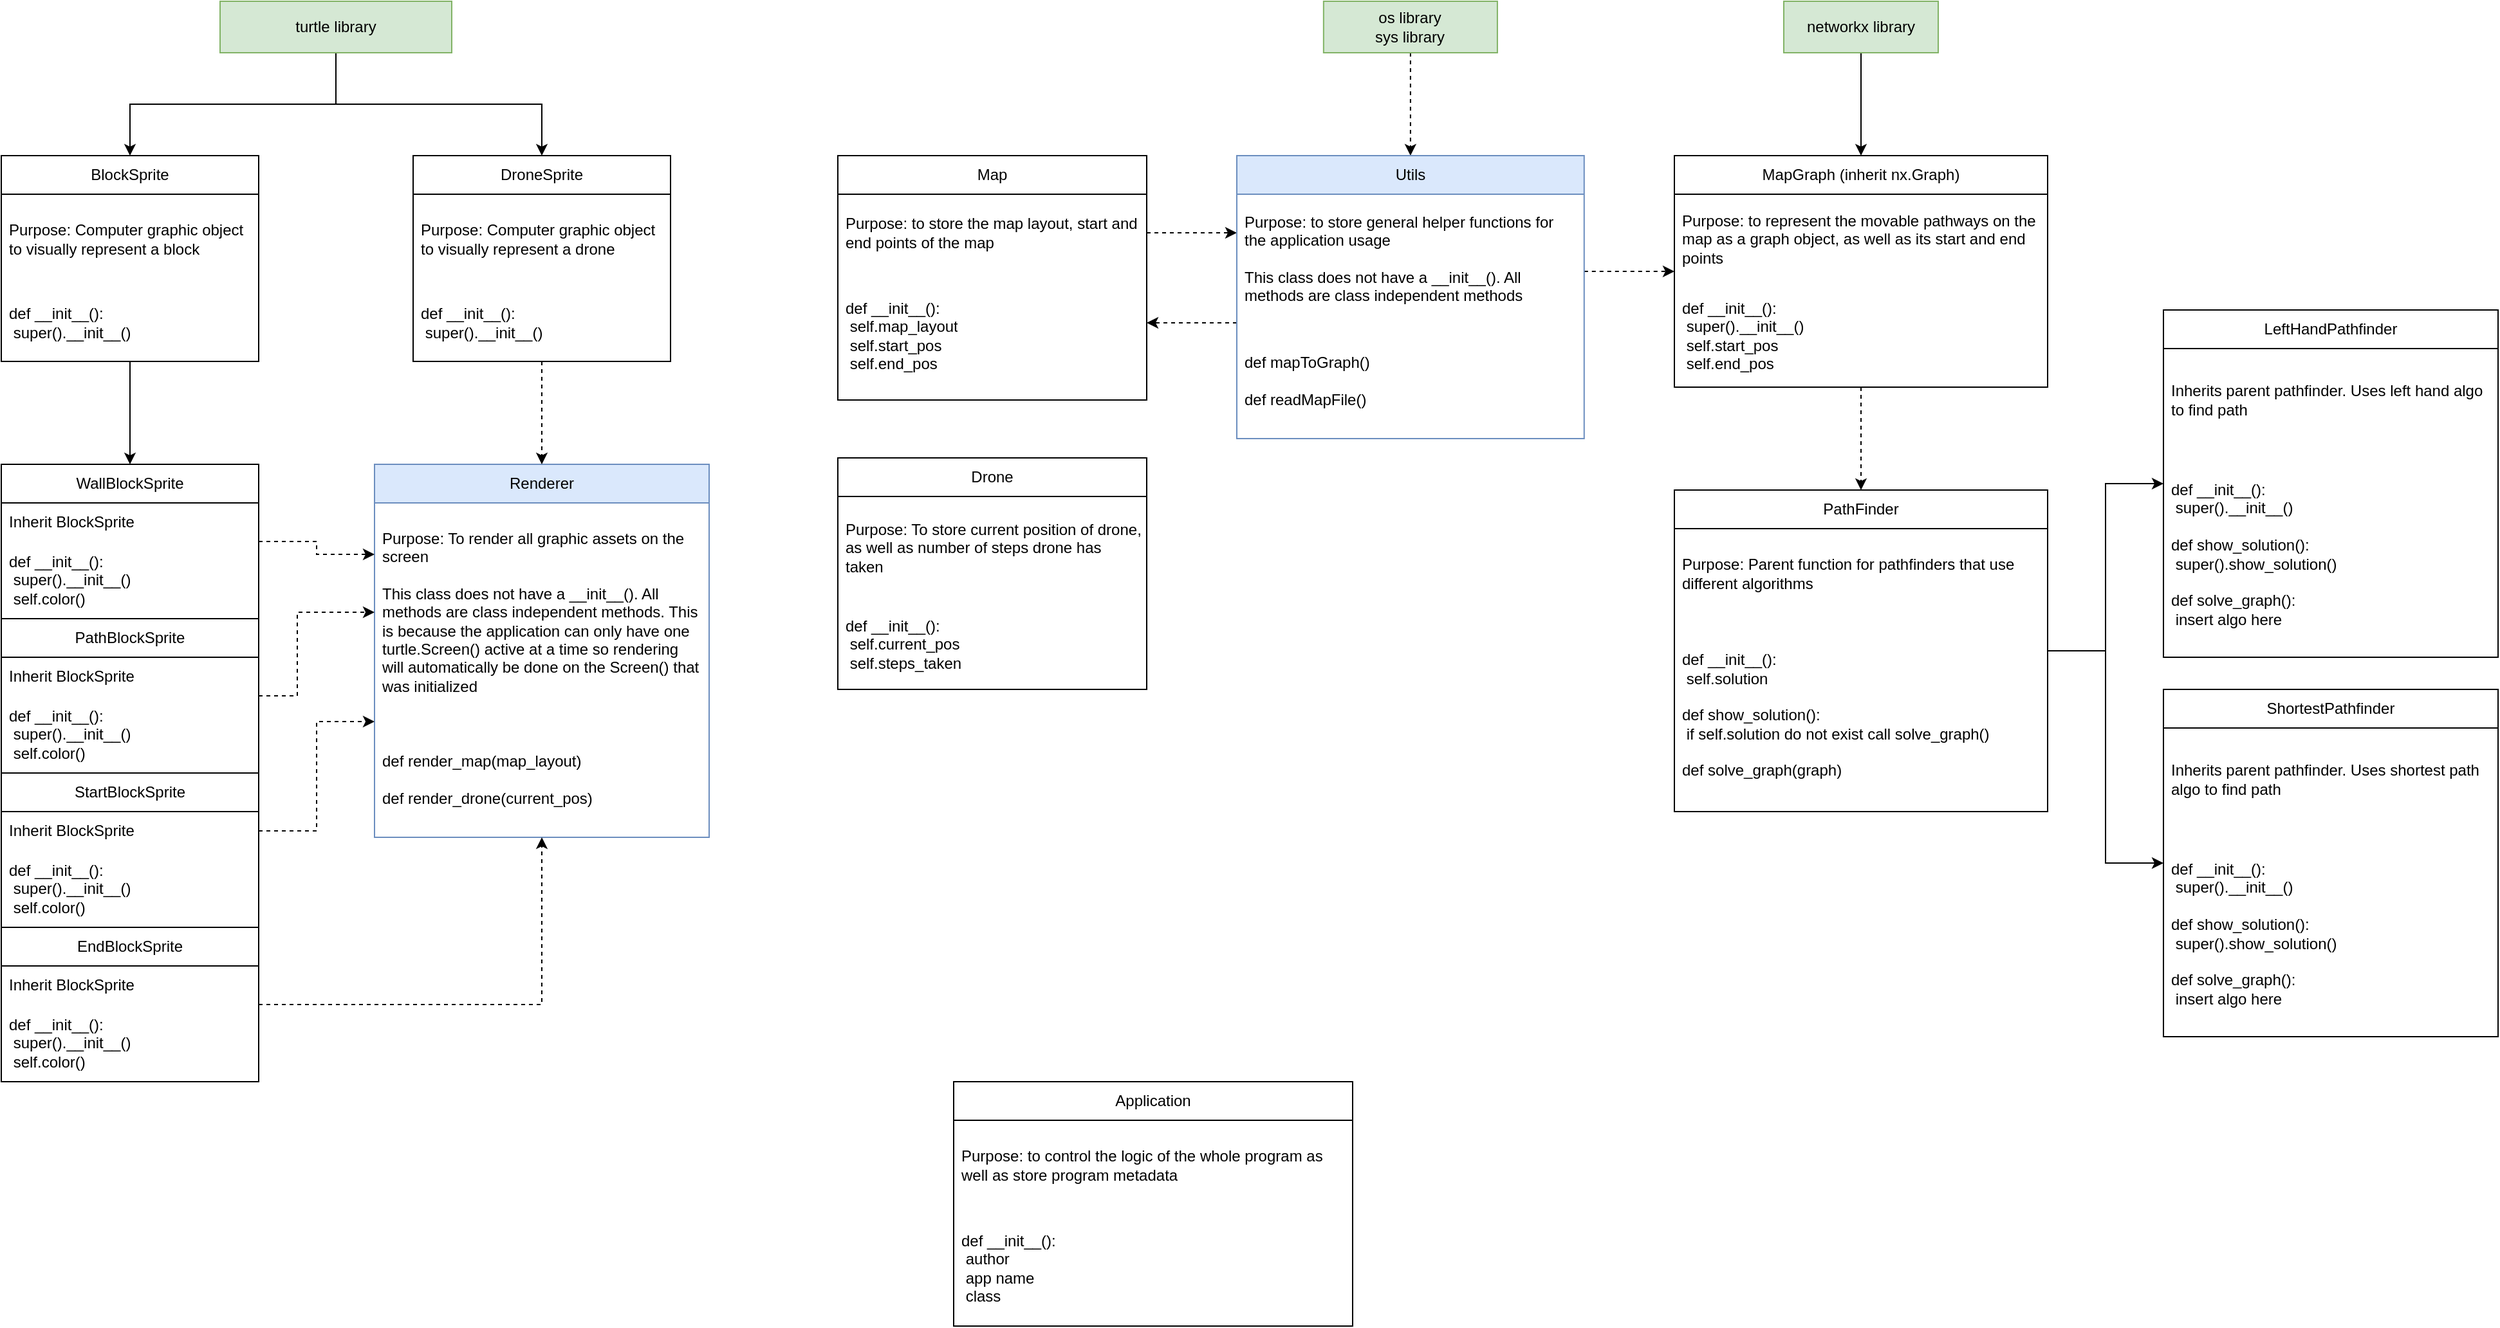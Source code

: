 <mxfile version="20.8.11" type="github" pages="3">
  <diagram id="C5RBs43oDa-KdzZeNtuy" name="Class Design">
    <mxGraphModel dx="2004" dy="1082" grid="1" gridSize="10" guides="1" tooltips="1" connect="1" arrows="1" fold="1" page="1" pageScale="1" pageWidth="2336" pageHeight="1654" math="0" shadow="0">
      <root>
        <mxCell id="WIyWlLk6GJQsqaUBKTNV-0" />
        <mxCell id="WIyWlLk6GJQsqaUBKTNV-1" parent="WIyWlLk6GJQsqaUBKTNV-0" />
        <mxCell id="vD4cvlfS7zfxwfo6U6s2-16" style="edgeStyle=orthogonalEdgeStyle;rounded=0;orthogonalLoop=1;jettySize=auto;html=1;" edge="1" parent="WIyWlLk6GJQsqaUBKTNV-1" source="dQ57IdhiGYJqUYmVvskk-5" target="64Xpcqo6hRMuvh9icXLn-0">
          <mxGeometry relative="1" as="geometry" />
        </mxCell>
        <mxCell id="uCqwbNBmqY_bpqWK9Ru8-3" style="edgeStyle=orthogonalEdgeStyle;rounded=0;orthogonalLoop=1;jettySize=auto;html=1;" edge="1" parent="WIyWlLk6GJQsqaUBKTNV-1" source="dQ57IdhiGYJqUYmVvskk-5" target="uCqwbNBmqY_bpqWK9Ru8-0">
          <mxGeometry relative="1" as="geometry" />
        </mxCell>
        <mxCell id="dQ57IdhiGYJqUYmVvskk-5" value="turtle library" style="rounded=0;whiteSpace=wrap;html=1;fillColor=#d5e8d4;strokeColor=#82b366;" parent="WIyWlLk6GJQsqaUBKTNV-1" vertex="1">
          <mxGeometry x="210" y="40" width="180" height="40" as="geometry" />
        </mxCell>
        <mxCell id="pP4sysXfX_SifiGV4ZdW-8" style="edgeStyle=orthogonalEdgeStyle;rounded=0;orthogonalLoop=1;jettySize=auto;html=1;dashed=1;" parent="WIyWlLk6GJQsqaUBKTNV-1" source="dQ57IdhiGYJqUYmVvskk-13" target="pP4sysXfX_SifiGV4ZdW-3" edge="1">
          <mxGeometry relative="1" as="geometry">
            <Array as="points">
              <mxPoint x="950" y="220" />
              <mxPoint x="950" y="220" />
            </Array>
          </mxGeometry>
        </mxCell>
        <mxCell id="dQ57IdhiGYJqUYmVvskk-13" value="Map" style="swimlane;fontStyle=0;childLayout=stackLayout;horizontal=1;startSize=30;horizontalStack=0;resizeParent=1;resizeParentMax=0;resizeLast=0;collapsible=1;marginBottom=0;whiteSpace=wrap;html=1;" parent="WIyWlLk6GJQsqaUBKTNV-1" vertex="1">
          <mxGeometry x="690" y="160" width="240" height="190" as="geometry" />
        </mxCell>
        <mxCell id="dQ57IdhiGYJqUYmVvskk-14" value="Purpose: to store the map layout, start and end points of the map" style="text;strokeColor=none;fillColor=none;align=left;verticalAlign=middle;spacingLeft=4;spacingRight=4;overflow=hidden;points=[[0,0.5],[1,0.5]];portConstraint=eastwest;rotatable=0;whiteSpace=wrap;html=1;" parent="dQ57IdhiGYJqUYmVvskk-13" vertex="1">
          <mxGeometry y="30" width="240" height="60" as="geometry" />
        </mxCell>
        <mxCell id="dQ57IdhiGYJqUYmVvskk-21" value="def __init__():&lt;br&gt;&lt;span style=&quot;white-space: pre;&quot;&gt;	&lt;/span&gt;self.map_layout&lt;br&gt;&lt;span style=&quot;white-space: pre;&quot;&gt;	&lt;/span&gt;self.start_pos&lt;br&gt;&lt;span style=&quot;white-space: pre;&quot;&gt;	&lt;/span&gt;self.end_pos&lt;br&gt;" style="text;strokeColor=none;fillColor=none;align=left;verticalAlign=middle;spacingLeft=4;spacingRight=4;overflow=hidden;points=[[0,0.5],[1,0.5]];portConstraint=eastwest;rotatable=0;whiteSpace=wrap;html=1;" parent="dQ57IdhiGYJqUYmVvskk-13" vertex="1">
          <mxGeometry y="90" width="240" height="100" as="geometry" />
        </mxCell>
        <mxCell id="vD4cvlfS7zfxwfo6U6s2-6" style="edgeStyle=orthogonalEdgeStyle;rounded=0;orthogonalLoop=1;jettySize=auto;html=1;" edge="1" parent="WIyWlLk6GJQsqaUBKTNV-1" source="dQ57IdhiGYJqUYmVvskk-32" target="vD4cvlfS7zfxwfo6U6s2-2">
          <mxGeometry relative="1" as="geometry" />
        </mxCell>
        <mxCell id="vD4cvlfS7zfxwfo6U6s2-10" style="edgeStyle=orthogonalEdgeStyle;rounded=0;orthogonalLoop=1;jettySize=auto;html=1;" edge="1" parent="WIyWlLk6GJQsqaUBKTNV-1" source="dQ57IdhiGYJqUYmVvskk-32" target="vD4cvlfS7zfxwfo6U6s2-7">
          <mxGeometry relative="1" as="geometry" />
        </mxCell>
        <mxCell id="dQ57IdhiGYJqUYmVvskk-32" value="PathFinder" style="swimlane;fontStyle=0;childLayout=stackLayout;horizontal=1;startSize=30;horizontalStack=0;resizeParent=1;resizeParentMax=0;resizeLast=0;collapsible=1;marginBottom=0;whiteSpace=wrap;html=1;" parent="WIyWlLk6GJQsqaUBKTNV-1" vertex="1">
          <mxGeometry x="1340" y="420" width="290" height="250" as="geometry" />
        </mxCell>
        <mxCell id="dQ57IdhiGYJqUYmVvskk-33" value="Purpose: Parent function for pathfinders that use different algorithms" style="text;strokeColor=none;fillColor=none;align=left;verticalAlign=middle;spacingLeft=4;spacingRight=4;overflow=hidden;points=[[0,0.5],[1,0.5]];portConstraint=eastwest;rotatable=0;whiteSpace=wrap;html=1;" parent="dQ57IdhiGYJqUYmVvskk-32" vertex="1">
          <mxGeometry y="30" width="290" height="70" as="geometry" />
        </mxCell>
        <mxCell id="dQ57IdhiGYJqUYmVvskk-35" value="def __init__():&lt;br&gt;&lt;span style=&quot;white-space: pre;&quot;&gt;	&lt;/span&gt;self.solution&lt;br&gt;&lt;br&gt;def show_solution():&lt;br&gt;&lt;span style=&quot;white-space: pre;&quot;&gt;	&lt;/span&gt;if self.solution do not exist call solve_graph()&lt;br&gt;&lt;br&gt;def solve_graph(graph)" style="text;strokeColor=none;fillColor=none;align=left;verticalAlign=middle;spacingLeft=4;spacingRight=4;overflow=hidden;points=[[0,0.5],[1,0.5]];portConstraint=eastwest;rotatable=0;whiteSpace=wrap;html=1;" parent="dQ57IdhiGYJqUYmVvskk-32" vertex="1">
          <mxGeometry y="100" width="290" height="150" as="geometry" />
        </mxCell>
        <mxCell id="7FqHwzOTrSw8YaoyhYBU-6" value="Application" style="swimlane;fontStyle=0;childLayout=stackLayout;horizontal=1;startSize=30;horizontalStack=0;resizeParent=1;resizeParentMax=0;resizeLast=0;collapsible=1;marginBottom=0;whiteSpace=wrap;html=1;" parent="WIyWlLk6GJQsqaUBKTNV-1" vertex="1">
          <mxGeometry x="780" y="880" width="310" height="190" as="geometry" />
        </mxCell>
        <mxCell id="7FqHwzOTrSw8YaoyhYBU-7" value="Purpose: to control the logic of the whole program as well as store program metadata" style="text;strokeColor=none;fillColor=none;align=left;verticalAlign=middle;spacingLeft=4;spacingRight=4;overflow=hidden;points=[[0,0.5],[1,0.5]];portConstraint=eastwest;rotatable=0;whiteSpace=wrap;html=1;" parent="7FqHwzOTrSw8YaoyhYBU-6" vertex="1">
          <mxGeometry y="30" width="310" height="70" as="geometry" />
        </mxCell>
        <mxCell id="7FqHwzOTrSw8YaoyhYBU-9" value="def __init__():&lt;br&gt;&lt;span style=&quot;white-space: pre;&quot;&gt; &lt;/span&gt;author&lt;br&gt;&lt;span style=&quot;white-space: pre;&quot;&gt; &lt;/span&gt;app name&lt;br&gt;&lt;span style=&quot;white-space: pre;&quot;&gt; &lt;/span&gt;class" style="text;strokeColor=none;fillColor=none;align=left;verticalAlign=middle;spacingLeft=4;spacingRight=4;overflow=hidden;points=[[0,0.5],[1,0.5]];portConstraint=eastwest;rotatable=0;whiteSpace=wrap;html=1;" parent="7FqHwzOTrSw8YaoyhYBU-6" vertex="1">
          <mxGeometry y="100" width="310" height="90" as="geometry" />
        </mxCell>
        <mxCell id="4WqTjVgoWAFysmVd5On_-0" style="edgeStyle=orthogonalEdgeStyle;rounded=0;orthogonalLoop=1;jettySize=auto;html=1;dashed=1;" parent="WIyWlLk6GJQsqaUBKTNV-1" source="QhIDpwn1hLKXuRbCtxrE-2" target="pP4sysXfX_SifiGV4ZdW-3" edge="1">
          <mxGeometry relative="1" as="geometry" />
        </mxCell>
        <mxCell id="QhIDpwn1hLKXuRbCtxrE-2" value="os library&lt;br&gt;sys library" style="rounded=0;whiteSpace=wrap;html=1;fillColor=#d5e8d4;strokeColor=#82b366;" parent="WIyWlLk6GJQsqaUBKTNV-1" vertex="1">
          <mxGeometry x="1067.42" y="40" width="135.05" height="40" as="geometry" />
        </mxCell>
        <mxCell id="pP4sysXfX_SifiGV4ZdW-2" style="edgeStyle=orthogonalEdgeStyle;rounded=0;orthogonalLoop=1;jettySize=auto;html=1;dashed=1;" parent="WIyWlLk6GJQsqaUBKTNV-1" source="4GmTz1bbVhYTWeWpqr6v-0" target="dQ57IdhiGYJqUYmVvskk-32" edge="1">
          <mxGeometry relative="1" as="geometry" />
        </mxCell>
        <mxCell id="4GmTz1bbVhYTWeWpqr6v-0" value="MapGraph (inherit nx.Graph)" style="swimlane;fontStyle=0;childLayout=stackLayout;horizontal=1;startSize=30;horizontalStack=0;resizeParent=1;resizeParentMax=0;resizeLast=0;collapsible=1;marginBottom=0;whiteSpace=wrap;html=1;" parent="WIyWlLk6GJQsqaUBKTNV-1" vertex="1">
          <mxGeometry x="1340" y="160" width="290" height="180" as="geometry" />
        </mxCell>
        <mxCell id="4GmTz1bbVhYTWeWpqr6v-1" value="Purpose: to represent the movable pathways on the map as a graph object, as well as its start and end points" style="text;strokeColor=none;fillColor=none;align=left;verticalAlign=middle;spacingLeft=4;spacingRight=4;overflow=hidden;points=[[0,0.5],[1,0.5]];portConstraint=eastwest;rotatable=0;whiteSpace=wrap;html=1;" parent="4GmTz1bbVhYTWeWpqr6v-0" vertex="1">
          <mxGeometry y="30" width="290" height="70" as="geometry" />
        </mxCell>
        <mxCell id="4GmTz1bbVhYTWeWpqr6v-3" value="def __init__():&lt;br&gt;&lt;span style=&quot;white-space: pre;&quot;&gt;	&lt;/span&gt;super().__init__()&lt;br&gt;&lt;span style=&quot;white-space: pre;&quot;&gt;	&lt;/span&gt;self.start_pos&lt;br&gt;&lt;span style=&quot;white-space: pre;&quot;&gt;	&lt;/span&gt;self.end_pos" style="text;strokeColor=none;fillColor=none;align=left;verticalAlign=middle;spacingLeft=4;spacingRight=4;overflow=hidden;points=[[0,0.5],[1,0.5]];portConstraint=eastwest;rotatable=0;whiteSpace=wrap;html=1;" parent="4GmTz1bbVhYTWeWpqr6v-0" vertex="1">
          <mxGeometry y="100" width="290" height="80" as="geometry" />
        </mxCell>
        <mxCell id="4GmTz1bbVhYTWeWpqr6v-9" style="edgeStyle=orthogonalEdgeStyle;rounded=0;orthogonalLoop=1;jettySize=auto;html=1;" parent="WIyWlLk6GJQsqaUBKTNV-1" source="4GmTz1bbVhYTWeWpqr6v-7" target="4GmTz1bbVhYTWeWpqr6v-0" edge="1">
          <mxGeometry relative="1" as="geometry" />
        </mxCell>
        <mxCell id="4GmTz1bbVhYTWeWpqr6v-7" value="networkx library" style="rounded=0;whiteSpace=wrap;html=1;fillColor=#d5e8d4;strokeColor=#82b366;" parent="WIyWlLk6GJQsqaUBKTNV-1" vertex="1">
          <mxGeometry x="1425" y="40" width="120" height="40" as="geometry" />
        </mxCell>
        <mxCell id="4WqTjVgoWAFysmVd5On_-5" style="edgeStyle=orthogonalEdgeStyle;rounded=0;orthogonalLoop=1;jettySize=auto;html=1;dashed=1;" parent="WIyWlLk6GJQsqaUBKTNV-1" source="pP4sysXfX_SifiGV4ZdW-3" target="dQ57IdhiGYJqUYmVvskk-13" edge="1">
          <mxGeometry relative="1" as="geometry">
            <Array as="points">
              <mxPoint x="940" y="290" />
              <mxPoint x="940" y="290" />
            </Array>
          </mxGeometry>
        </mxCell>
        <mxCell id="vD4cvlfS7zfxwfo6U6s2-11" style="edgeStyle=orthogonalEdgeStyle;rounded=0;orthogonalLoop=1;jettySize=auto;html=1;dashed=1;" edge="1" parent="WIyWlLk6GJQsqaUBKTNV-1" source="pP4sysXfX_SifiGV4ZdW-3" target="4GmTz1bbVhYTWeWpqr6v-0">
          <mxGeometry relative="1" as="geometry">
            <Array as="points">
              <mxPoint x="1290" y="250" />
              <mxPoint x="1290" y="250" />
            </Array>
          </mxGeometry>
        </mxCell>
        <mxCell id="pP4sysXfX_SifiGV4ZdW-3" value="Utils" style="swimlane;fontStyle=0;childLayout=stackLayout;horizontal=1;startSize=30;horizontalStack=0;resizeParent=1;resizeParentMax=0;resizeLast=0;collapsible=1;marginBottom=0;whiteSpace=wrap;html=1;fillColor=#dae8fc;strokeColor=#6c8ebf;" parent="WIyWlLk6GJQsqaUBKTNV-1" vertex="1">
          <mxGeometry x="1000" y="160" width="269.89" height="220" as="geometry" />
        </mxCell>
        <mxCell id="pP4sysXfX_SifiGV4ZdW-4" value="Purpose: to store general helper functions for the application usage&lt;br&gt;&lt;br&gt;This class does not have a __init__(). All methods are class independent methods&amp;nbsp;" style="text;strokeColor=none;fillColor=none;align=left;verticalAlign=middle;spacingLeft=4;spacingRight=4;overflow=hidden;points=[[0,0.5],[1,0.5]];portConstraint=eastwest;rotatable=0;whiteSpace=wrap;html=1;" parent="pP4sysXfX_SifiGV4ZdW-3" vertex="1">
          <mxGeometry y="30" width="269.89" height="100" as="geometry" />
        </mxCell>
        <mxCell id="pP4sysXfX_SifiGV4ZdW-6" value="def mapToGraph()&lt;br&gt;&lt;br&gt;def readMapFile()" style="text;strokeColor=none;fillColor=none;align=left;verticalAlign=middle;spacingLeft=4;spacingRight=4;overflow=hidden;points=[[0,0.5],[1,0.5]];portConstraint=eastwest;rotatable=0;whiteSpace=wrap;html=1;" parent="pP4sysXfX_SifiGV4ZdW-3" vertex="1">
          <mxGeometry y="130" width="269.89" height="90" as="geometry" />
        </mxCell>
        <mxCell id="p4f37nbrvAOXK8jnJMtT-17" style="edgeStyle=orthogonalEdgeStyle;rounded=0;orthogonalLoop=1;jettySize=auto;html=1;" edge="1" parent="WIyWlLk6GJQsqaUBKTNV-1" source="64Xpcqo6hRMuvh9icXLn-0" target="p4f37nbrvAOXK8jnJMtT-4">
          <mxGeometry relative="1" as="geometry" />
        </mxCell>
        <mxCell id="64Xpcqo6hRMuvh9icXLn-0" value="BlockSprite" style="swimlane;fontStyle=0;childLayout=stackLayout;horizontal=1;startSize=30;horizontalStack=0;resizeParent=1;resizeParentMax=0;resizeLast=0;collapsible=1;marginBottom=0;whiteSpace=wrap;html=1;" parent="WIyWlLk6GJQsqaUBKTNV-1" vertex="1">
          <mxGeometry x="40" y="160" width="200" height="160" as="geometry" />
        </mxCell>
        <mxCell id="64Xpcqo6hRMuvh9icXLn-1" value="Purpose: Computer graphic object to visually represent a block" style="text;strokeColor=none;fillColor=none;align=left;verticalAlign=middle;spacingLeft=4;spacingRight=4;overflow=hidden;points=[[0,0.5],[1,0.5]];portConstraint=eastwest;rotatable=0;whiteSpace=wrap;html=1;" parent="64Xpcqo6hRMuvh9icXLn-0" vertex="1">
          <mxGeometry y="30" width="200" height="70" as="geometry" />
        </mxCell>
        <mxCell id="64Xpcqo6hRMuvh9icXLn-3" value="def __init__():&lt;br&gt;&lt;span style=&quot;white-space: pre;&quot;&gt;	&lt;/span&gt;super().__init__()" style="text;strokeColor=none;fillColor=none;align=left;verticalAlign=middle;spacingLeft=4;spacingRight=4;overflow=hidden;points=[[0,0.5],[1,0.5]];portConstraint=eastwest;rotatable=0;whiteSpace=wrap;html=1;" parent="64Xpcqo6hRMuvh9icXLn-0" vertex="1">
          <mxGeometry y="100" width="200" height="60" as="geometry" />
        </mxCell>
        <mxCell id="vD4cvlfS7zfxwfo6U6s2-2" value="LeftHandPathfinder" style="swimlane;fontStyle=0;childLayout=stackLayout;horizontal=1;startSize=30;horizontalStack=0;resizeParent=1;resizeParentMax=0;resizeLast=0;collapsible=1;marginBottom=0;whiteSpace=wrap;html=1;" vertex="1" parent="WIyWlLk6GJQsqaUBKTNV-1">
          <mxGeometry x="1720.0" y="280" width="260" height="270" as="geometry" />
        </mxCell>
        <mxCell id="vD4cvlfS7zfxwfo6U6s2-5" value="Inherits parent pathfinder. Uses left hand algo to find path" style="text;strokeColor=none;fillColor=none;align=left;verticalAlign=middle;spacingLeft=4;spacingRight=4;overflow=hidden;points=[[0,0.5],[1,0.5]];portConstraint=eastwest;rotatable=0;whiteSpace=wrap;html=1;" vertex="1" parent="vD4cvlfS7zfxwfo6U6s2-2">
          <mxGeometry y="30" width="260" height="80" as="geometry" />
        </mxCell>
        <mxCell id="vD4cvlfS7zfxwfo6U6s2-3" value="def __init__():&lt;br&gt;&lt;span style=&quot;white-space: pre;&quot;&gt;	&lt;/span&gt;super().__init__()&lt;br&gt;&lt;br&gt;def show_solution():&lt;br&gt;&lt;span style=&quot;white-space: pre;&quot;&gt;	&lt;/span&gt;super().show_solution()&lt;br&gt;&lt;br&gt;def solve_graph():&lt;br&gt;&lt;span style=&quot;white-space: pre;&quot;&gt;	&lt;/span&gt;insert algo here" style="text;strokeColor=none;fillColor=none;align=left;verticalAlign=middle;spacingLeft=4;spacingRight=4;overflow=hidden;points=[[0,0.5],[1,0.5]];portConstraint=eastwest;rotatable=0;whiteSpace=wrap;html=1;" vertex="1" parent="vD4cvlfS7zfxwfo6U6s2-2">
          <mxGeometry y="110" width="260" height="160" as="geometry" />
        </mxCell>
        <mxCell id="vD4cvlfS7zfxwfo6U6s2-7" value="ShortestPathfinder" style="swimlane;fontStyle=0;childLayout=stackLayout;horizontal=1;startSize=30;horizontalStack=0;resizeParent=1;resizeParentMax=0;resizeLast=0;collapsible=1;marginBottom=0;whiteSpace=wrap;html=1;" vertex="1" parent="WIyWlLk6GJQsqaUBKTNV-1">
          <mxGeometry x="1720.0" y="575" width="260" height="270" as="geometry" />
        </mxCell>
        <mxCell id="vD4cvlfS7zfxwfo6U6s2-8" value="Inherits parent pathfinder. Uses shortest path algo to find path" style="text;strokeColor=none;fillColor=none;align=left;verticalAlign=middle;spacingLeft=4;spacingRight=4;overflow=hidden;points=[[0,0.5],[1,0.5]];portConstraint=eastwest;rotatable=0;whiteSpace=wrap;html=1;" vertex="1" parent="vD4cvlfS7zfxwfo6U6s2-7">
          <mxGeometry y="30" width="260" height="80" as="geometry" />
        </mxCell>
        <mxCell id="vD4cvlfS7zfxwfo6U6s2-9" value="def __init__():&lt;br&gt;&lt;span style=&quot;white-space: pre;&quot;&gt;	&lt;/span&gt;super().__init__()&lt;br&gt;&lt;br&gt;def show_solution():&lt;br&gt;&lt;span style=&quot;white-space: pre;&quot;&gt;	&lt;/span&gt;super().show_solution()&lt;br&gt;&lt;br&gt;def solve_graph():&lt;br&gt;&lt;span style=&quot;white-space: pre;&quot;&gt;	&lt;/span&gt;insert algo here" style="text;strokeColor=none;fillColor=none;align=left;verticalAlign=middle;spacingLeft=4;spacingRight=4;overflow=hidden;points=[[0,0.5],[1,0.5]];portConstraint=eastwest;rotatable=0;whiteSpace=wrap;html=1;" vertex="1" parent="vD4cvlfS7zfxwfo6U6s2-7">
          <mxGeometry y="110" width="260" height="160" as="geometry" />
        </mxCell>
        <mxCell id="vD4cvlfS7zfxwfo6U6s2-12" value="Renderer" style="swimlane;fontStyle=0;childLayout=stackLayout;horizontal=1;startSize=30;horizontalStack=0;resizeParent=1;resizeParentMax=0;resizeLast=0;collapsible=1;marginBottom=0;whiteSpace=wrap;html=1;fillColor=#dae8fc;strokeColor=#6c8ebf;" vertex="1" parent="WIyWlLk6GJQsqaUBKTNV-1">
          <mxGeometry x="330" y="400" width="260" height="290" as="geometry" />
        </mxCell>
        <mxCell id="vD4cvlfS7zfxwfo6U6s2-14" value="Purpose: To render all graphic assets on the screen&lt;br&gt;&lt;br&gt;This class does not have a __init__(). All methods are class independent methods. This is because the application can only have one turtle.Screen() active at a time so rendering will automatically be done on the Screen() that was initialized&lt;span style=&quot;white-space: pre;&quot;&gt;	&lt;/span&gt;" style="text;strokeColor=none;fillColor=none;align=left;verticalAlign=middle;spacingLeft=4;spacingRight=4;overflow=hidden;points=[[0,0.5],[1,0.5]];portConstraint=eastwest;rotatable=0;whiteSpace=wrap;html=1;" vertex="1" parent="vD4cvlfS7zfxwfo6U6s2-12">
          <mxGeometry y="30" width="260" height="170" as="geometry" />
        </mxCell>
        <mxCell id="vD4cvlfS7zfxwfo6U6s2-15" value="def render_map(map_layout)&lt;br&gt;&lt;br&gt;def render_drone(current_pos)" style="text;strokeColor=none;fillColor=none;align=left;verticalAlign=middle;spacingLeft=4;spacingRight=4;overflow=hidden;points=[[0,0.5],[1,0.5]];portConstraint=eastwest;rotatable=0;whiteSpace=wrap;html=1;" vertex="1" parent="vD4cvlfS7zfxwfo6U6s2-12">
          <mxGeometry y="200" width="260" height="90" as="geometry" />
        </mxCell>
        <mxCell id="vD4cvlfS7zfxwfo6U6s2-18" value="Drone" style="swimlane;fontStyle=0;childLayout=stackLayout;horizontal=1;startSize=30;horizontalStack=0;resizeParent=1;resizeParentMax=0;resizeLast=0;collapsible=1;marginBottom=0;whiteSpace=wrap;html=1;" vertex="1" parent="WIyWlLk6GJQsqaUBKTNV-1">
          <mxGeometry x="690" y="395" width="240" height="180" as="geometry" />
        </mxCell>
        <mxCell id="vD4cvlfS7zfxwfo6U6s2-19" value="Purpose: To store current position of drone, as well as number of steps drone has taken" style="text;strokeColor=none;fillColor=none;align=left;verticalAlign=middle;spacingLeft=4;spacingRight=4;overflow=hidden;points=[[0,0.5],[1,0.5]];portConstraint=eastwest;rotatable=0;whiteSpace=wrap;html=1;" vertex="1" parent="vD4cvlfS7zfxwfo6U6s2-18">
          <mxGeometry y="30" width="240" height="80" as="geometry" />
        </mxCell>
        <mxCell id="vD4cvlfS7zfxwfo6U6s2-21" value="def __init__():&lt;br&gt;&lt;span style=&quot;white-space: pre;&quot;&gt;	&lt;/span&gt;self.current_pos&lt;br&gt;&lt;span style=&quot;white-space: pre;&quot;&gt;	&lt;/span&gt;self.steps_taken" style="text;strokeColor=none;fillColor=none;align=left;verticalAlign=middle;spacingLeft=4;spacingRight=4;overflow=hidden;points=[[0,0.5],[1,0.5]];portConstraint=eastwest;rotatable=0;whiteSpace=wrap;html=1;" vertex="1" parent="vD4cvlfS7zfxwfo6U6s2-18">
          <mxGeometry y="110" width="240" height="70" as="geometry" />
        </mxCell>
        <mxCell id="uCqwbNBmqY_bpqWK9Ru8-4" style="edgeStyle=orthogonalEdgeStyle;rounded=0;orthogonalLoop=1;jettySize=auto;html=1;dashed=1;" edge="1" parent="WIyWlLk6GJQsqaUBKTNV-1" source="uCqwbNBmqY_bpqWK9Ru8-0" target="vD4cvlfS7zfxwfo6U6s2-12">
          <mxGeometry relative="1" as="geometry" />
        </mxCell>
        <mxCell id="uCqwbNBmqY_bpqWK9Ru8-0" value="DroneSprite" style="swimlane;fontStyle=0;childLayout=stackLayout;horizontal=1;startSize=30;horizontalStack=0;resizeParent=1;resizeParentMax=0;resizeLast=0;collapsible=1;marginBottom=0;whiteSpace=wrap;html=1;" vertex="1" parent="WIyWlLk6GJQsqaUBKTNV-1">
          <mxGeometry x="360" y="160" width="200" height="160" as="geometry" />
        </mxCell>
        <mxCell id="uCqwbNBmqY_bpqWK9Ru8-1" value="Purpose: Computer graphic object to visually represent a drone" style="text;strokeColor=none;fillColor=none;align=left;verticalAlign=middle;spacingLeft=4;spacingRight=4;overflow=hidden;points=[[0,0.5],[1,0.5]];portConstraint=eastwest;rotatable=0;whiteSpace=wrap;html=1;" vertex="1" parent="uCqwbNBmqY_bpqWK9Ru8-0">
          <mxGeometry y="30" width="200" height="70" as="geometry" />
        </mxCell>
        <mxCell id="uCqwbNBmqY_bpqWK9Ru8-2" value="def __init__():&lt;br&gt;&lt;span style=&quot;white-space: pre;&quot;&gt;	&lt;/span&gt;super().__init__()" style="text;strokeColor=none;fillColor=none;align=left;verticalAlign=middle;spacingLeft=4;spacingRight=4;overflow=hidden;points=[[0,0.5],[1,0.5]];portConstraint=eastwest;rotatable=0;whiteSpace=wrap;html=1;" vertex="1" parent="uCqwbNBmqY_bpqWK9Ru8-0">
          <mxGeometry y="100" width="200" height="60" as="geometry" />
        </mxCell>
        <mxCell id="p4f37nbrvAOXK8jnJMtT-18" style="edgeStyle=orthogonalEdgeStyle;rounded=0;orthogonalLoop=1;jettySize=auto;html=1;dashed=1;" edge="1" parent="WIyWlLk6GJQsqaUBKTNV-1" source="p4f37nbrvAOXK8jnJMtT-4" target="vD4cvlfS7zfxwfo6U6s2-12">
          <mxGeometry relative="1" as="geometry">
            <Array as="points">
              <mxPoint x="285" y="460" />
              <mxPoint x="285" y="470" />
            </Array>
          </mxGeometry>
        </mxCell>
        <mxCell id="p4f37nbrvAOXK8jnJMtT-4" value="WallBlockSprite" style="swimlane;fontStyle=0;childLayout=stackLayout;horizontal=1;startSize=30;horizontalStack=0;resizeParent=1;resizeParentMax=0;resizeLast=0;collapsible=1;marginBottom=0;whiteSpace=wrap;html=1;" vertex="1" parent="WIyWlLk6GJQsqaUBKTNV-1">
          <mxGeometry x="40" y="400" width="200" height="120" as="geometry" />
        </mxCell>
        <mxCell id="p4f37nbrvAOXK8jnJMtT-5" value="Inherit BlockSprite" style="text;strokeColor=none;fillColor=none;align=left;verticalAlign=middle;spacingLeft=4;spacingRight=4;overflow=hidden;points=[[0,0.5],[1,0.5]];portConstraint=eastwest;rotatable=0;whiteSpace=wrap;html=1;" vertex="1" parent="p4f37nbrvAOXK8jnJMtT-4">
          <mxGeometry y="30" width="200" height="30" as="geometry" />
        </mxCell>
        <mxCell id="p4f37nbrvAOXK8jnJMtT-7" value="def __init__():&lt;br&gt;&lt;span style=&quot;white-space: pre;&quot;&gt;	&lt;/span&gt;super().__init__()&lt;br&gt;&lt;span style=&quot;white-space: pre;&quot;&gt;	&lt;/span&gt;self.color()" style="text;strokeColor=none;fillColor=none;align=left;verticalAlign=middle;spacingLeft=4;spacingRight=4;overflow=hidden;points=[[0,0.5],[1,0.5]];portConstraint=eastwest;rotatable=0;whiteSpace=wrap;html=1;" vertex="1" parent="p4f37nbrvAOXK8jnJMtT-4">
          <mxGeometry y="60" width="200" height="60" as="geometry" />
        </mxCell>
        <mxCell id="p4f37nbrvAOXK8jnJMtT-21" style="edgeStyle=orthogonalEdgeStyle;rounded=0;orthogonalLoop=1;jettySize=auto;html=1;dashed=1;" edge="1" parent="WIyWlLk6GJQsqaUBKTNV-1" source="p4f37nbrvAOXK8jnJMtT-8" target="vD4cvlfS7zfxwfo6U6s2-15">
          <mxGeometry relative="1" as="geometry">
            <Array as="points">
              <mxPoint x="460" y="820" />
            </Array>
          </mxGeometry>
        </mxCell>
        <mxCell id="p4f37nbrvAOXK8jnJMtT-8" value="EndBlockSprite" style="swimlane;fontStyle=0;childLayout=stackLayout;horizontal=1;startSize=30;horizontalStack=0;resizeParent=1;resizeParentMax=0;resizeLast=0;collapsible=1;marginBottom=0;whiteSpace=wrap;html=1;" vertex="1" parent="WIyWlLk6GJQsqaUBKTNV-1">
          <mxGeometry x="40" y="760" width="200" height="120" as="geometry" />
        </mxCell>
        <mxCell id="p4f37nbrvAOXK8jnJMtT-9" value="Inherit BlockSprite" style="text;strokeColor=none;fillColor=none;align=left;verticalAlign=middle;spacingLeft=4;spacingRight=4;overflow=hidden;points=[[0,0.5],[1,0.5]];portConstraint=eastwest;rotatable=0;whiteSpace=wrap;html=1;" vertex="1" parent="p4f37nbrvAOXK8jnJMtT-8">
          <mxGeometry y="30" width="200" height="30" as="geometry" />
        </mxCell>
        <mxCell id="p4f37nbrvAOXK8jnJMtT-10" value="def __init__():&lt;br&gt;&lt;span style=&quot;white-space: pre;&quot;&gt;	&lt;/span&gt;super().__init__()&lt;br&gt;&lt;span style=&quot;white-space: pre;&quot;&gt;	&lt;/span&gt;self.color()" style="text;strokeColor=none;fillColor=none;align=left;verticalAlign=middle;spacingLeft=4;spacingRight=4;overflow=hidden;points=[[0,0.5],[1,0.5]];portConstraint=eastwest;rotatable=0;whiteSpace=wrap;html=1;" vertex="1" parent="p4f37nbrvAOXK8jnJMtT-8">
          <mxGeometry y="60" width="200" height="60" as="geometry" />
        </mxCell>
        <mxCell id="p4f37nbrvAOXK8jnJMtT-19" style="edgeStyle=orthogonalEdgeStyle;rounded=0;orthogonalLoop=1;jettySize=auto;html=1;dashed=1;" edge="1" parent="WIyWlLk6GJQsqaUBKTNV-1" source="p4f37nbrvAOXK8jnJMtT-11" target="vD4cvlfS7zfxwfo6U6s2-14">
          <mxGeometry relative="1" as="geometry">
            <Array as="points">
              <mxPoint x="270" y="580" />
              <mxPoint x="270" y="515" />
            </Array>
          </mxGeometry>
        </mxCell>
        <mxCell id="p4f37nbrvAOXK8jnJMtT-11" value="PathBlockSprite" style="swimlane;fontStyle=0;childLayout=stackLayout;horizontal=1;startSize=30;horizontalStack=0;resizeParent=1;resizeParentMax=0;resizeLast=0;collapsible=1;marginBottom=0;whiteSpace=wrap;html=1;" vertex="1" parent="WIyWlLk6GJQsqaUBKTNV-1">
          <mxGeometry x="40" y="520" width="200" height="120" as="geometry" />
        </mxCell>
        <mxCell id="p4f37nbrvAOXK8jnJMtT-12" value="Inherit BlockSprite" style="text;strokeColor=none;fillColor=none;align=left;verticalAlign=middle;spacingLeft=4;spacingRight=4;overflow=hidden;points=[[0,0.5],[1,0.5]];portConstraint=eastwest;rotatable=0;whiteSpace=wrap;html=1;" vertex="1" parent="p4f37nbrvAOXK8jnJMtT-11">
          <mxGeometry y="30" width="200" height="30" as="geometry" />
        </mxCell>
        <mxCell id="p4f37nbrvAOXK8jnJMtT-13" value="def __init__():&lt;br&gt;&lt;span style=&quot;white-space: pre;&quot;&gt;	&lt;/span&gt;super().__init__()&lt;br&gt;&lt;span style=&quot;white-space: pre;&quot;&gt;	&lt;/span&gt;self.color()" style="text;strokeColor=none;fillColor=none;align=left;verticalAlign=middle;spacingLeft=4;spacingRight=4;overflow=hidden;points=[[0,0.5],[1,0.5]];portConstraint=eastwest;rotatable=0;whiteSpace=wrap;html=1;" vertex="1" parent="p4f37nbrvAOXK8jnJMtT-11">
          <mxGeometry y="60" width="200" height="60" as="geometry" />
        </mxCell>
        <mxCell id="p4f37nbrvAOXK8jnJMtT-14" value="StartBlockSprite" style="swimlane;fontStyle=0;childLayout=stackLayout;horizontal=1;startSize=30;horizontalStack=0;resizeParent=1;resizeParentMax=0;resizeLast=0;collapsible=1;marginBottom=0;whiteSpace=wrap;html=1;" vertex="1" parent="WIyWlLk6GJQsqaUBKTNV-1">
          <mxGeometry x="40" y="640" width="200" height="120" as="geometry" />
        </mxCell>
        <mxCell id="p4f37nbrvAOXK8jnJMtT-15" value="Inherit BlockSprite" style="text;strokeColor=none;fillColor=none;align=left;verticalAlign=middle;spacingLeft=4;spacingRight=4;overflow=hidden;points=[[0,0.5],[1,0.5]];portConstraint=eastwest;rotatable=0;whiteSpace=wrap;html=1;" vertex="1" parent="p4f37nbrvAOXK8jnJMtT-14">
          <mxGeometry y="30" width="200" height="30" as="geometry" />
        </mxCell>
        <mxCell id="p4f37nbrvAOXK8jnJMtT-16" value="def __init__():&lt;br&gt;&lt;span style=&quot;white-space: pre;&quot;&gt;	&lt;/span&gt;super().__init__()&lt;br&gt;&lt;span style=&quot;white-space: pre;&quot;&gt;	&lt;/span&gt;self.color()" style="text;strokeColor=none;fillColor=none;align=left;verticalAlign=middle;spacingLeft=4;spacingRight=4;overflow=hidden;points=[[0,0.5],[1,0.5]];portConstraint=eastwest;rotatable=0;whiteSpace=wrap;html=1;" vertex="1" parent="p4f37nbrvAOXK8jnJMtT-14">
          <mxGeometry y="60" width="200" height="60" as="geometry" />
        </mxCell>
        <mxCell id="p4f37nbrvAOXK8jnJMtT-20" style="edgeStyle=orthogonalEdgeStyle;rounded=0;orthogonalLoop=1;jettySize=auto;html=1;dashed=1;" edge="1" parent="WIyWlLk6GJQsqaUBKTNV-1" source="p4f37nbrvAOXK8jnJMtT-15" target="vD4cvlfS7zfxwfo6U6s2-15">
          <mxGeometry relative="1" as="geometry">
            <Array as="points">
              <mxPoint x="285" y="685" />
              <mxPoint x="285" y="600" />
            </Array>
          </mxGeometry>
        </mxCell>
      </root>
    </mxGraphModel>
  </diagram>
  <diagram id="5ajDKOl-wqIJCRgxZrDx" name="Program Logic Flow">
    <mxGraphModel dx="871" dy="470" grid="1" gridSize="10" guides="1" tooltips="1" connect="1" arrows="1" fold="1" page="1" pageScale="1" pageWidth="2336" pageHeight="1654" math="0" shadow="0">
      <root>
        <mxCell id="0" />
        <mxCell id="1" parent="0" />
        <mxCell id="u_5_g53hBJqdexsL1xW0-1" value="Utils.readMapFile() scans map file for error, splits the string at breakpoints, returns the array of strings, start point and end point(s)" style="rounded=0;whiteSpace=wrap;html=1;" vertex="1" parent="1">
          <mxGeometry x="200" y="40" width="320" height="80" as="geometry" />
        </mxCell>
        <mxCell id="iqMkdEf63d4BHjMZgC9F-1" value="Instantiate Drone(), current position = start position, steps = 0" style="rounded=0;whiteSpace=wrap;html=1;" vertex="1" parent="1">
          <mxGeometry x="80" y="160" width="160" height="80" as="geometry" />
        </mxCell>
        <mxCell id="x56IGjCKMo1mnG5Cp746-1" value="Instantiate Map(), with start and end points, map layout array" style="rounded=0;whiteSpace=wrap;html=1;" vertex="1" parent="1">
          <mxGeometry x="280" y="160" width="160" height="80" as="geometry" />
        </mxCell>
        <mxCell id="sF83gJ2Y-tAZqgzx6kGP-1" value="Use Utils.mapToGraph to instantiate a MapGraph()" style="rounded=0;whiteSpace=wrap;html=1;" vertex="1" parent="1">
          <mxGeometry x="480" y="160" width="160" height="80" as="geometry" />
        </mxCell>
        <mxCell id="Hl1kLLuH63iMZmwhg-j4-1" value="Instantiate LeftHandPathfinder() as default, taking in a graph object" style="rounded=0;whiteSpace=wrap;html=1;" vertex="1" parent="1">
          <mxGeometry x="280" y="480" width="160" height="80" as="geometry" />
        </mxCell>
        <mxCell id="pWkHuSal4hi6-p0HtRRp-1" value="Instantiate turtle.Screen()" style="rounded=0;whiteSpace=wrap;html=1;" vertex="1" parent="1">
          <mxGeometry x="280" y="280" width="160" height="80" as="geometry" />
        </mxCell>
      </root>
    </mxGraphModel>
  </diagram>
  <diagram id="5hGC8lMSfCc0nrvuFVgb" name="Extra Features">
    <mxGraphModel dx="691" dy="373" grid="1" gridSize="10" guides="1" tooltips="1" connect="1" arrows="1" fold="1" page="1" pageScale="1" pageWidth="2336" pageHeight="1654" math="0" shadow="0">
      <root>
        <mxCell id="0" />
        <mxCell id="1" parent="0" />
        <mxCell id="gezcZxThoV1dlBntSTM1-1" value="JJ" style="rounded=0;whiteSpace=wrap;html=1;" vertex="1" parent="1">
          <mxGeometry x="200" y="80" width="120" height="40" as="geometry" />
        </mxCell>
        <mxCell id="gezcZxThoV1dlBntSTM1-2" value="Shortest Path to connect multiple delivery points" style="rounded=0;whiteSpace=wrap;html=1;" vertex="1" parent="1">
          <mxGeometry x="80" y="120" width="360" height="40" as="geometry" />
        </mxCell>
        <mxCell id="gezcZxThoV1dlBntSTM1-3" value="Random obstacles pop up, update the shortest path algorithm" style="rounded=0;whiteSpace=wrap;html=1;" vertex="1" parent="1">
          <mxGeometry x="80" y="160" width="360" height="40" as="geometry" />
        </mxCell>
      </root>
    </mxGraphModel>
  </diagram>
</mxfile>
